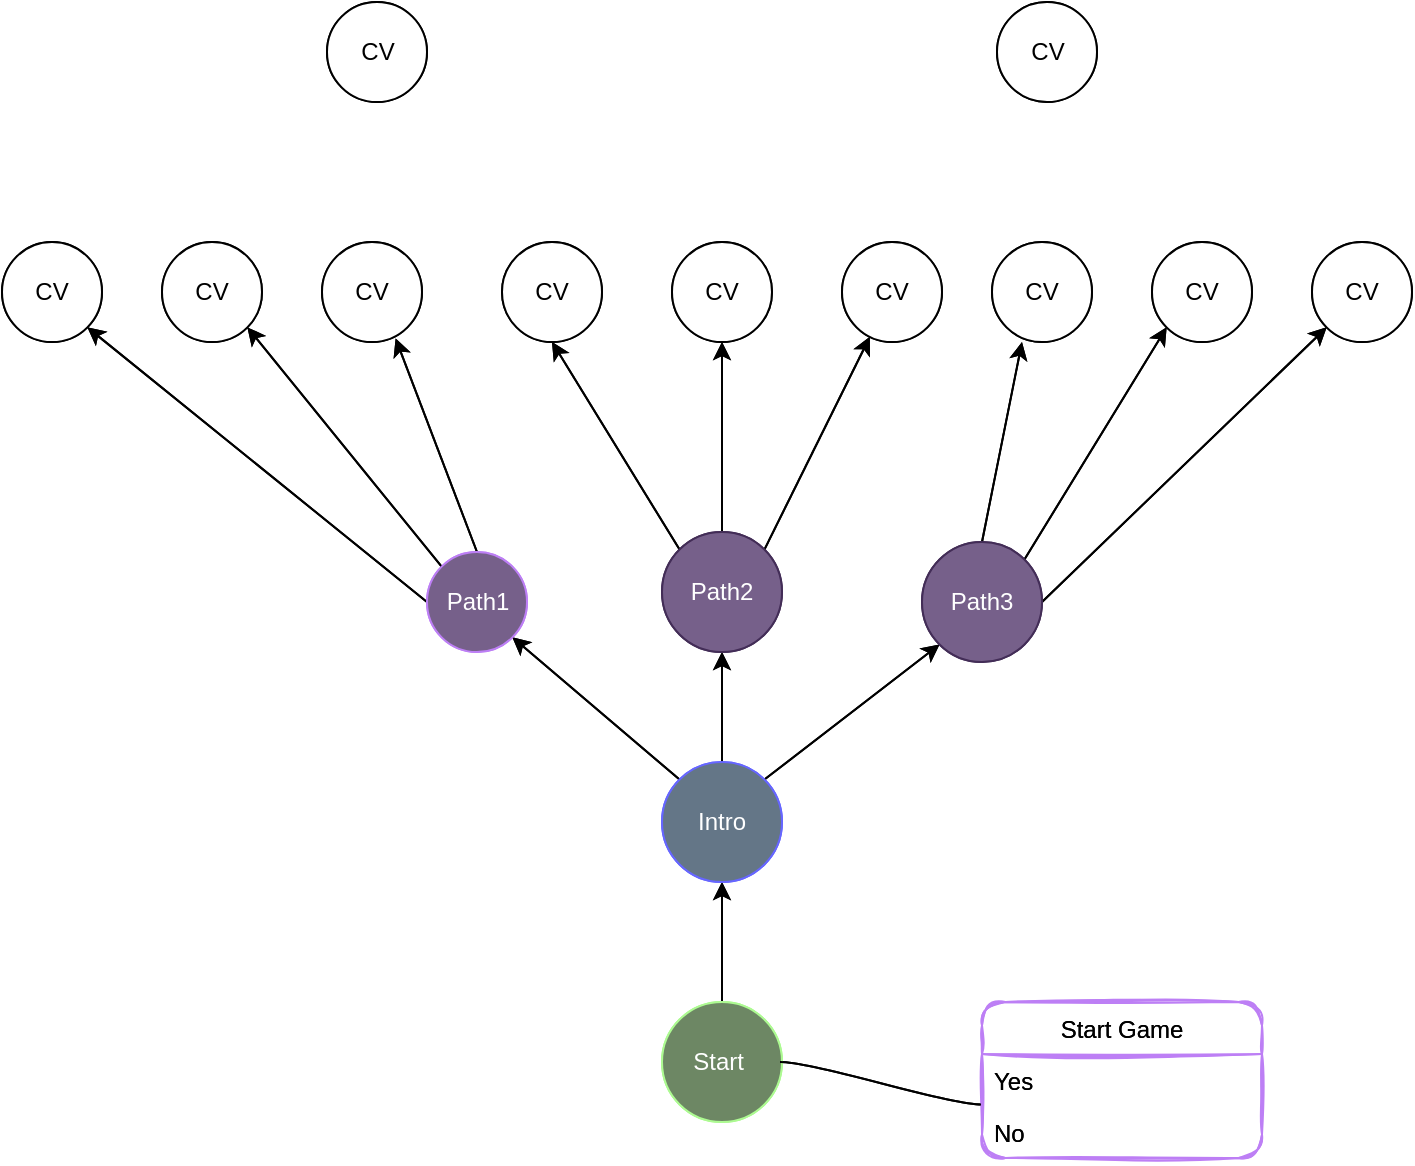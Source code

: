 <mxfile>
    <diagram id="uPVQLlSgeplyYizy2pXJ" name="Page-1">
        <mxGraphModel dx="1470" dy="327" grid="1" gridSize="10" guides="1" tooltips="1" connect="1" arrows="1" fold="1" page="1" pageScale="1" pageWidth="827" pageHeight="1169" math="0" shadow="0">
            <root>
                <mxCell id="0"/>
                <mxCell id="1" parent="0"/>
                <mxCell id="21" style="edgeStyle=none;html=1;" edge="1" parent="1" source="22" target="26">
                    <mxGeometry relative="1" as="geometry"/>
                </mxCell>
                <mxCell id="22" value="Start&amp;nbsp;" style="ellipse;whiteSpace=wrap;html=1;aspect=fixed;rounded=1;fillColor=#6d8764;fontColor=#ffffff;strokeColor=#ADFA92;" vertex="1" parent="1">
                    <mxGeometry x="210" y="1010" width="60" height="60" as="geometry"/>
                </mxCell>
                <mxCell id="23" style="edgeStyle=none;html=1;exitX=0.5;exitY=0;exitDx=0;exitDy=0;" edge="1" parent="1" source="26" target="30">
                    <mxGeometry relative="1" as="geometry"/>
                </mxCell>
                <mxCell id="24" style="edgeStyle=none;html=1;exitX=0;exitY=0;exitDx=0;exitDy=0;entryX=1;entryY=1;entryDx=0;entryDy=0;" edge="1" parent="1" source="26" target="38">
                    <mxGeometry relative="1" as="geometry"/>
                </mxCell>
                <mxCell id="25" style="edgeStyle=none;html=1;exitX=1;exitY=0;exitDx=0;exitDy=0;entryX=0;entryY=1;entryDx=0;entryDy=0;" edge="1" parent="1" source="26" target="34">
                    <mxGeometry relative="1" as="geometry">
                        <mxPoint x="330" y="840" as="targetPoint"/>
                    </mxGeometry>
                </mxCell>
                <mxCell id="26" value="Intro&lt;br&gt;" style="ellipse;whiteSpace=wrap;html=1;aspect=fixed;rounded=1;fillColor=#647687;fontColor=#ffffff;strokeColor=#6666FF;" vertex="1" parent="1">
                    <mxGeometry x="210" y="890" width="60" height="60" as="geometry"/>
                </mxCell>
                <mxCell id="27" style="edgeStyle=none;html=1;exitX=0;exitY=0;exitDx=0;exitDy=0;entryX=0.5;entryY=1;entryDx=0;entryDy=0;" edge="1" parent="1" source="30" target="44">
                    <mxGeometry relative="1" as="geometry"/>
                </mxCell>
                <mxCell id="28" style="edgeStyle=none;html=1;exitX=0.5;exitY=0;exitDx=0;exitDy=0;entryX=0.5;entryY=1;entryDx=0;entryDy=0;entryPerimeter=0;" edge="1" parent="1" source="30" target="42">
                    <mxGeometry relative="1" as="geometry">
                        <mxPoint x="235" y="690" as="targetPoint"/>
                    </mxGeometry>
                </mxCell>
                <mxCell id="29" style="edgeStyle=none;html=1;exitX=1;exitY=0;exitDx=0;exitDy=0;" edge="1" parent="1" source="30" target="43">
                    <mxGeometry relative="1" as="geometry"/>
                </mxCell>
                <mxCell id="30" value="Path2" style="ellipse;whiteSpace=wrap;html=1;aspect=fixed;rounded=1;fillColor=#76608a;fontColor=#ffffff;strokeColor=#432D57;" vertex="1" parent="1">
                    <mxGeometry x="210" y="775" width="60" height="60" as="geometry"/>
                </mxCell>
                <mxCell id="31" style="edgeStyle=none;html=1;exitX=0.5;exitY=0;exitDx=0;exitDy=0;" edge="1" parent="1" source="34">
                    <mxGeometry relative="1" as="geometry">
                        <mxPoint x="390" y="680" as="targetPoint"/>
                    </mxGeometry>
                </mxCell>
                <mxCell id="32" style="edgeStyle=none;html=1;exitX=1;exitY=0;exitDx=0;exitDy=0;entryX=0;entryY=1;entryDx=0;entryDy=0;" edge="1" parent="1" source="34" target="45">
                    <mxGeometry relative="1" as="geometry"/>
                </mxCell>
                <mxCell id="33" style="edgeStyle=none;html=1;exitX=1;exitY=0.5;exitDx=0;exitDy=0;entryX=0;entryY=1;entryDx=0;entryDy=0;" edge="1" parent="1" source="34" target="46">
                    <mxGeometry relative="1" as="geometry"/>
                </mxCell>
                <mxCell id="34" value="Path3" style="ellipse;whiteSpace=wrap;html=1;aspect=fixed;rounded=1;fillColor=#76608a;fontColor=#ffffff;strokeColor=#432D57;" vertex="1" parent="1">
                    <mxGeometry x="340" y="780" width="60" height="60" as="geometry"/>
                </mxCell>
                <mxCell id="35" style="edgeStyle=none;html=1;exitX=0;exitY=0.5;exitDx=0;exitDy=0;entryX=1;entryY=1;entryDx=0;entryDy=0;" edge="1" parent="1" source="38" target="41">
                    <mxGeometry relative="1" as="geometry">
                        <mxPoint x="-70" y="680" as="targetPoint"/>
                    </mxGeometry>
                </mxCell>
                <mxCell id="36" style="edgeStyle=none;html=1;exitX=0;exitY=0;exitDx=0;exitDy=0;entryX=1;entryY=1;entryDx=0;entryDy=0;" edge="1" parent="1" source="38" target="39">
                    <mxGeometry relative="1" as="geometry"/>
                </mxCell>
                <mxCell id="37" style="edgeStyle=none;html=1;exitX=0.5;exitY=0;exitDx=0;exitDy=0;entryX=0.736;entryY=0.965;entryDx=0;entryDy=0;entryPerimeter=0;" edge="1" parent="1" source="38" target="40">
                    <mxGeometry relative="1" as="geometry"/>
                </mxCell>
                <mxCell id="38" value="Path1" style="ellipse;whiteSpace=wrap;html=1;aspect=fixed;rounded=1;fillColor=#76608a;fontColor=#ffffff;strokeColor=#BD7FF5;" vertex="1" parent="1">
                    <mxGeometry x="92.5" y="785" width="50" height="50" as="geometry"/>
                </mxCell>
                <mxCell id="39" value="CV" style="ellipse;whiteSpace=wrap;html=1;aspect=fixed;rounded=1;" vertex="1" parent="1">
                    <mxGeometry x="-40" y="630" width="50" height="50" as="geometry"/>
                </mxCell>
                <mxCell id="40" value="CV" style="ellipse;whiteSpace=wrap;html=1;aspect=fixed;rounded=1;" vertex="1" parent="1">
                    <mxGeometry x="40" y="630" width="50" height="50" as="geometry"/>
                </mxCell>
                <mxCell id="41" value="CV" style="ellipse;whiteSpace=wrap;html=1;aspect=fixed;rounded=1;" vertex="1" parent="1">
                    <mxGeometry x="-120" y="630" width="50" height="50" as="geometry"/>
                </mxCell>
                <mxCell id="42" value="CV" style="ellipse;whiteSpace=wrap;html=1;aspect=fixed;rounded=1;" vertex="1" parent="1">
                    <mxGeometry x="215" y="630" width="50" height="50" as="geometry"/>
                </mxCell>
                <mxCell id="43" value="CV" style="ellipse;whiteSpace=wrap;html=1;aspect=fixed;rounded=1;" vertex="1" parent="1">
                    <mxGeometry x="300" y="630" width="50" height="50" as="geometry"/>
                </mxCell>
                <mxCell id="44" value="CV" style="ellipse;whiteSpace=wrap;html=1;aspect=fixed;rounded=1;" vertex="1" parent="1">
                    <mxGeometry x="130" y="630" width="50" height="50" as="geometry"/>
                </mxCell>
                <mxCell id="45" value="CV" style="ellipse;whiteSpace=wrap;html=1;aspect=fixed;rounded=1;" vertex="1" parent="1">
                    <mxGeometry x="455" y="630" width="50" height="50" as="geometry"/>
                </mxCell>
                <mxCell id="46" value="CV" style="ellipse;whiteSpace=wrap;html=1;aspect=fixed;rounded=1;" vertex="1" parent="1">
                    <mxGeometry x="535" y="630" width="50" height="50" as="geometry"/>
                </mxCell>
                <mxCell id="47" value="CV" style="ellipse;whiteSpace=wrap;html=1;aspect=fixed;rounded=1;" vertex="1" parent="1">
                    <mxGeometry x="375" y="630" width="50" height="50" as="geometry"/>
                </mxCell>
                <mxCell id="48" value="CV" style="ellipse;whiteSpace=wrap;html=1;aspect=fixed;rounded=1;" vertex="1" parent="1">
                    <mxGeometry x="42.5" y="510" width="50" height="50" as="geometry"/>
                </mxCell>
                <mxCell id="49" value="CV" style="ellipse;whiteSpace=wrap;html=1;aspect=fixed;rounded=1;" vertex="1" parent="1">
                    <mxGeometry x="377.5" y="510" width="50" height="50" as="geometry"/>
                </mxCell>
                <mxCell id="50" value="" style="edgeStyle=entityRelationEdgeStyle;startArrow=none;endArrow=none;segment=10;curved=1;entryX=-0.001;entryY=-0.029;entryDx=0;entryDy=0;entryPerimeter=0;" edge="1" parent="1" target="53">
                    <mxGeometry relative="1" as="geometry">
                        <mxPoint x="269" y="1040" as="sourcePoint"/>
                        <mxPoint x="305" y="1015" as="targetPoint"/>
                    </mxGeometry>
                </mxCell>
                <mxCell id="51" value="Start Game" style="swimlane;fontStyle=0;childLayout=stackLayout;horizontal=1;startSize=26;fillColor=none;horizontalStack=0;resizeParent=1;resizeParentMax=0;resizeLast=0;collapsible=1;marginBottom=0;rounded=1;strokeColor=#BD7FF5;sketch=1;" vertex="1" parent="1">
                    <mxGeometry x="370" y="1010" width="140" height="78" as="geometry"/>
                </mxCell>
                <mxCell id="52" value="Yes" style="text;strokeColor=none;fillColor=none;align=left;verticalAlign=top;spacingLeft=4;spacingRight=4;overflow=hidden;rotatable=0;points=[[0,0.5],[1,0.5]];portConstraint=eastwest;rounded=1;" vertex="1" parent="51">
                    <mxGeometry y="26" width="140" height="26" as="geometry"/>
                </mxCell>
                <mxCell id="53" value="No" style="text;strokeColor=none;fillColor=none;align=left;verticalAlign=top;spacingLeft=4;spacingRight=4;overflow=hidden;rotatable=0;points=[[0,0.5],[1,0.5]];portConstraint=eastwest;rounded=1;" vertex="1" parent="51">
                    <mxGeometry y="52" width="140" height="26" as="geometry"/>
                </mxCell>
                <mxCell id="54" style="edgeStyle=none;html=1;" edge="1" parent="1" source="55" target="59">
                    <mxGeometry relative="1" as="geometry"/>
                </mxCell>
                <mxCell id="55" value="Start&amp;nbsp;" style="ellipse;whiteSpace=wrap;html=1;aspect=fixed;rounded=1;fillColor=#6d8764;fontColor=#ffffff;strokeColor=#ADFA92;" vertex="1" parent="1">
                    <mxGeometry x="210" y="1010" width="60" height="60" as="geometry"/>
                </mxCell>
                <mxCell id="56" style="edgeStyle=none;html=1;exitX=0.5;exitY=0;exitDx=0;exitDy=0;" edge="1" parent="1" source="59" target="63">
                    <mxGeometry relative="1" as="geometry"/>
                </mxCell>
                <mxCell id="57" style="edgeStyle=none;html=1;exitX=0;exitY=0;exitDx=0;exitDy=0;entryX=1;entryY=1;entryDx=0;entryDy=0;" edge="1" parent="1" source="59" target="71">
                    <mxGeometry relative="1" as="geometry"/>
                </mxCell>
                <mxCell id="58" style="edgeStyle=none;html=1;exitX=1;exitY=0;exitDx=0;exitDy=0;entryX=0;entryY=1;entryDx=0;entryDy=0;" edge="1" parent="1" source="59" target="67">
                    <mxGeometry relative="1" as="geometry">
                        <mxPoint x="330" y="840" as="targetPoint"/>
                    </mxGeometry>
                </mxCell>
                <mxCell id="59" value="Intro&lt;br&gt;" style="ellipse;whiteSpace=wrap;html=1;aspect=fixed;rounded=1;fillColor=#647687;fontColor=#ffffff;strokeColor=#6666FF;" vertex="1" parent="1">
                    <mxGeometry x="210" y="890" width="60" height="60" as="geometry"/>
                </mxCell>
                <mxCell id="60" style="edgeStyle=none;html=1;exitX=0;exitY=0;exitDx=0;exitDy=0;entryX=0.5;entryY=1;entryDx=0;entryDy=0;" edge="1" parent="1" source="63" target="77">
                    <mxGeometry relative="1" as="geometry"/>
                </mxCell>
                <mxCell id="61" style="edgeStyle=none;html=1;exitX=0.5;exitY=0;exitDx=0;exitDy=0;entryX=0.5;entryY=1;entryDx=0;entryDy=0;entryPerimeter=0;" edge="1" parent="1" source="63" target="75">
                    <mxGeometry relative="1" as="geometry">
                        <mxPoint x="235" y="690" as="targetPoint"/>
                    </mxGeometry>
                </mxCell>
                <mxCell id="62" style="edgeStyle=none;html=1;exitX=1;exitY=0;exitDx=0;exitDy=0;" edge="1" parent="1" source="63" target="76">
                    <mxGeometry relative="1" as="geometry"/>
                </mxCell>
                <mxCell id="63" value="Path2" style="ellipse;whiteSpace=wrap;html=1;aspect=fixed;rounded=1;fillColor=#76608a;fontColor=#ffffff;strokeColor=#432D57;" vertex="1" parent="1">
                    <mxGeometry x="210" y="775" width="60" height="60" as="geometry"/>
                </mxCell>
                <mxCell id="64" style="edgeStyle=none;html=1;exitX=0.5;exitY=0;exitDx=0;exitDy=0;" edge="1" parent="1" source="67">
                    <mxGeometry relative="1" as="geometry">
                        <mxPoint x="390" y="680" as="targetPoint"/>
                    </mxGeometry>
                </mxCell>
                <mxCell id="65" style="edgeStyle=none;html=1;exitX=1;exitY=0;exitDx=0;exitDy=0;entryX=0;entryY=1;entryDx=0;entryDy=0;" edge="1" parent="1" source="67" target="78">
                    <mxGeometry relative="1" as="geometry"/>
                </mxCell>
                <mxCell id="66" style="edgeStyle=none;html=1;exitX=1;exitY=0.5;exitDx=0;exitDy=0;entryX=0;entryY=1;entryDx=0;entryDy=0;" edge="1" parent="1" source="67" target="79">
                    <mxGeometry relative="1" as="geometry"/>
                </mxCell>
                <mxCell id="67" value="Path3" style="ellipse;whiteSpace=wrap;html=1;aspect=fixed;rounded=1;fillColor=#76608a;fontColor=#ffffff;strokeColor=#432D57;" vertex="1" parent="1">
                    <mxGeometry x="340" y="780" width="60" height="60" as="geometry"/>
                </mxCell>
                <mxCell id="68" style="edgeStyle=none;html=1;exitX=0;exitY=0.5;exitDx=0;exitDy=0;entryX=1;entryY=1;entryDx=0;entryDy=0;" edge="1" parent="1" source="71" target="74">
                    <mxGeometry relative="1" as="geometry">
                        <mxPoint x="-70" y="680" as="targetPoint"/>
                    </mxGeometry>
                </mxCell>
                <mxCell id="69" style="edgeStyle=none;html=1;exitX=0;exitY=0;exitDx=0;exitDy=0;entryX=1;entryY=1;entryDx=0;entryDy=0;" edge="1" parent="1" source="71" target="72">
                    <mxGeometry relative="1" as="geometry"/>
                </mxCell>
                <mxCell id="70" style="edgeStyle=none;html=1;exitX=0.5;exitY=0;exitDx=0;exitDy=0;entryX=0.736;entryY=0.965;entryDx=0;entryDy=0;entryPerimeter=0;" edge="1" parent="1" source="71" target="73">
                    <mxGeometry relative="1" as="geometry"/>
                </mxCell>
                <mxCell id="71" value="Path1" style="ellipse;whiteSpace=wrap;html=1;aspect=fixed;rounded=1;fillColor=#76608a;fontColor=#ffffff;strokeColor=#BD7FF5;" vertex="1" parent="1">
                    <mxGeometry x="92.5" y="785" width="50" height="50" as="geometry"/>
                </mxCell>
                <mxCell id="72" value="CV" style="ellipse;whiteSpace=wrap;html=1;aspect=fixed;rounded=1;" vertex="1" parent="1">
                    <mxGeometry x="-40" y="630" width="50" height="50" as="geometry"/>
                </mxCell>
                <mxCell id="73" value="CV" style="ellipse;whiteSpace=wrap;html=1;aspect=fixed;rounded=1;" vertex="1" parent="1">
                    <mxGeometry x="40" y="630" width="50" height="50" as="geometry"/>
                </mxCell>
                <mxCell id="74" value="CV" style="ellipse;whiteSpace=wrap;html=1;aspect=fixed;rounded=1;" vertex="1" parent="1">
                    <mxGeometry x="-120" y="630" width="50" height="50" as="geometry"/>
                </mxCell>
                <mxCell id="75" value="CV" style="ellipse;whiteSpace=wrap;html=1;aspect=fixed;rounded=1;" vertex="1" parent="1">
                    <mxGeometry x="215" y="630" width="50" height="50" as="geometry"/>
                </mxCell>
                <mxCell id="76" value="CV" style="ellipse;whiteSpace=wrap;html=1;aspect=fixed;rounded=1;" vertex="1" parent="1">
                    <mxGeometry x="300" y="630" width="50" height="50" as="geometry"/>
                </mxCell>
                <mxCell id="77" value="CV" style="ellipse;whiteSpace=wrap;html=1;aspect=fixed;rounded=1;" vertex="1" parent="1">
                    <mxGeometry x="130" y="630" width="50" height="50" as="geometry"/>
                </mxCell>
                <mxCell id="78" value="CV" style="ellipse;whiteSpace=wrap;html=1;aspect=fixed;rounded=1;" vertex="1" parent="1">
                    <mxGeometry x="455" y="630" width="50" height="50" as="geometry"/>
                </mxCell>
                <mxCell id="79" value="CV" style="ellipse;whiteSpace=wrap;html=1;aspect=fixed;rounded=1;" vertex="1" parent="1">
                    <mxGeometry x="535" y="630" width="50" height="50" as="geometry"/>
                </mxCell>
                <mxCell id="80" value="CV" style="ellipse;whiteSpace=wrap;html=1;aspect=fixed;rounded=1;" vertex="1" parent="1">
                    <mxGeometry x="375" y="630" width="50" height="50" as="geometry"/>
                </mxCell>
                <mxCell id="81" value="CV" style="ellipse;whiteSpace=wrap;html=1;aspect=fixed;rounded=1;" vertex="1" parent="1">
                    <mxGeometry x="42.5" y="510" width="50" height="50" as="geometry"/>
                </mxCell>
                <mxCell id="82" value="CV" style="ellipse;whiteSpace=wrap;html=1;aspect=fixed;rounded=1;" vertex="1" parent="1">
                    <mxGeometry x="377.5" y="510" width="50" height="50" as="geometry"/>
                </mxCell>
                <mxCell id="83" value="" style="edgeStyle=entityRelationEdgeStyle;startArrow=none;endArrow=none;segment=10;curved=1;entryX=-0.001;entryY=-0.029;entryDx=0;entryDy=0;entryPerimeter=0;" edge="1" parent="1" target="86">
                    <mxGeometry relative="1" as="geometry">
                        <mxPoint x="269" y="1040" as="sourcePoint"/>
                        <mxPoint x="305" y="1015" as="targetPoint"/>
                    </mxGeometry>
                </mxCell>
                <mxCell id="84" value="Start Game" style="swimlane;fontStyle=0;childLayout=stackLayout;horizontal=1;startSize=26;fillColor=none;horizontalStack=0;resizeParent=1;resizeParentMax=0;resizeLast=0;collapsible=1;marginBottom=0;rounded=1;strokeColor=#BD7FF5;sketch=1;" vertex="1" parent="1">
                    <mxGeometry x="370" y="1010" width="140" height="78" as="geometry"/>
                </mxCell>
                <mxCell id="85" value="Yes" style="text;strokeColor=none;fillColor=none;align=left;verticalAlign=top;spacingLeft=4;spacingRight=4;overflow=hidden;rotatable=0;points=[[0,0.5],[1,0.5]];portConstraint=eastwest;rounded=1;" vertex="1" parent="84">
                    <mxGeometry y="26" width="140" height="26" as="geometry"/>
                </mxCell>
                <mxCell id="86" value="No" style="text;strokeColor=none;fillColor=none;align=left;verticalAlign=top;spacingLeft=4;spacingRight=4;overflow=hidden;rotatable=0;points=[[0,0.5],[1,0.5]];portConstraint=eastwest;rounded=1;" vertex="1" parent="84">
                    <mxGeometry y="52" width="140" height="26" as="geometry"/>
                </mxCell>
            </root>
        </mxGraphModel>
    </diagram>
</mxfile>
